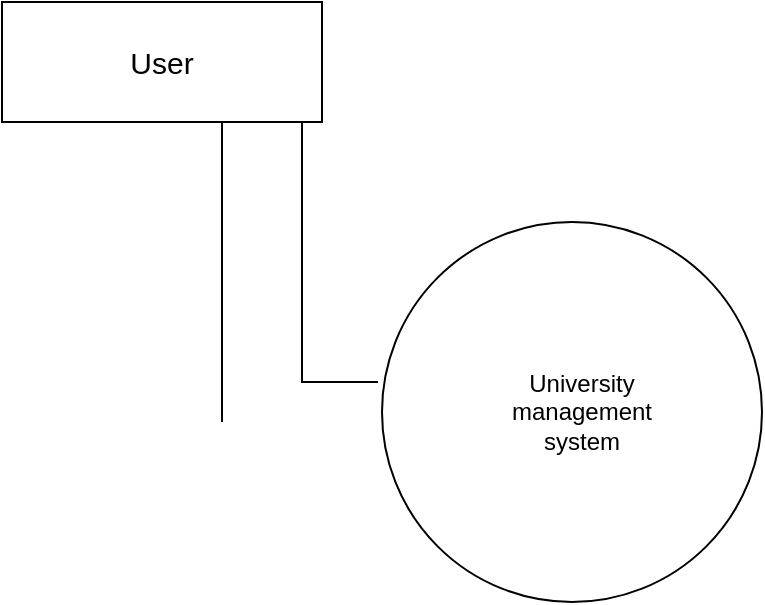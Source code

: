 <mxfile version="23.1.2" type="github">
  <diagram name="Page-1" id="agW8wjErQOaKU3tMcuwa">
    <mxGraphModel dx="794" dy="492" grid="1" gridSize="10" guides="1" tooltips="1" connect="1" arrows="1" fold="1" page="1" pageScale="1" pageWidth="827" pageHeight="1169" math="0" shadow="0">
      <root>
        <mxCell id="0" />
        <mxCell id="1" parent="0" />
        <mxCell id="E5SZIKUxcwCQIkeyADVF-1" value="" style="ellipse;whiteSpace=wrap;html=1;aspect=fixed;" vertex="1" parent="1">
          <mxGeometry x="330" y="160" width="190" height="190" as="geometry" />
        </mxCell>
        <mxCell id="E5SZIKUxcwCQIkeyADVF-2" value="University&lt;br&gt;management&lt;br&gt;system" style="text;strokeColor=none;align=center;fillColor=none;html=1;verticalAlign=middle;whiteSpace=wrap;rounded=0;" vertex="1" parent="1">
          <mxGeometry x="390" y="240" width="80" height="30" as="geometry" />
        </mxCell>
        <mxCell id="E5SZIKUxcwCQIkeyADVF-3" value="&lt;font style=&quot;font-size: 15px;&quot;&gt;User&lt;/font&gt;" style="rounded=0;whiteSpace=wrap;html=1;" vertex="1" parent="1">
          <mxGeometry x="140" y="50" width="160" height="60" as="geometry" />
        </mxCell>
        <mxCell id="E5SZIKUxcwCQIkeyADVF-6" value="" style="endArrow=none;html=1;rounded=0;" edge="1" parent="1">
          <mxGeometry width="50" height="50" relative="1" as="geometry">
            <mxPoint x="328" y="240" as="sourcePoint" />
            <mxPoint x="290" y="110" as="targetPoint" />
            <Array as="points">
              <mxPoint x="290" y="240" />
            </Array>
          </mxGeometry>
        </mxCell>
        <mxCell id="E5SZIKUxcwCQIkeyADVF-7" value="" style="endArrow=none;html=1;rounded=0;" edge="1" parent="1">
          <mxGeometry width="50" height="50" relative="1" as="geometry">
            <mxPoint x="250" y="260" as="sourcePoint" />
            <mxPoint x="250" y="110" as="targetPoint" />
            <Array as="points">
              <mxPoint x="250" y="180" />
            </Array>
          </mxGeometry>
        </mxCell>
      </root>
    </mxGraphModel>
  </diagram>
</mxfile>
